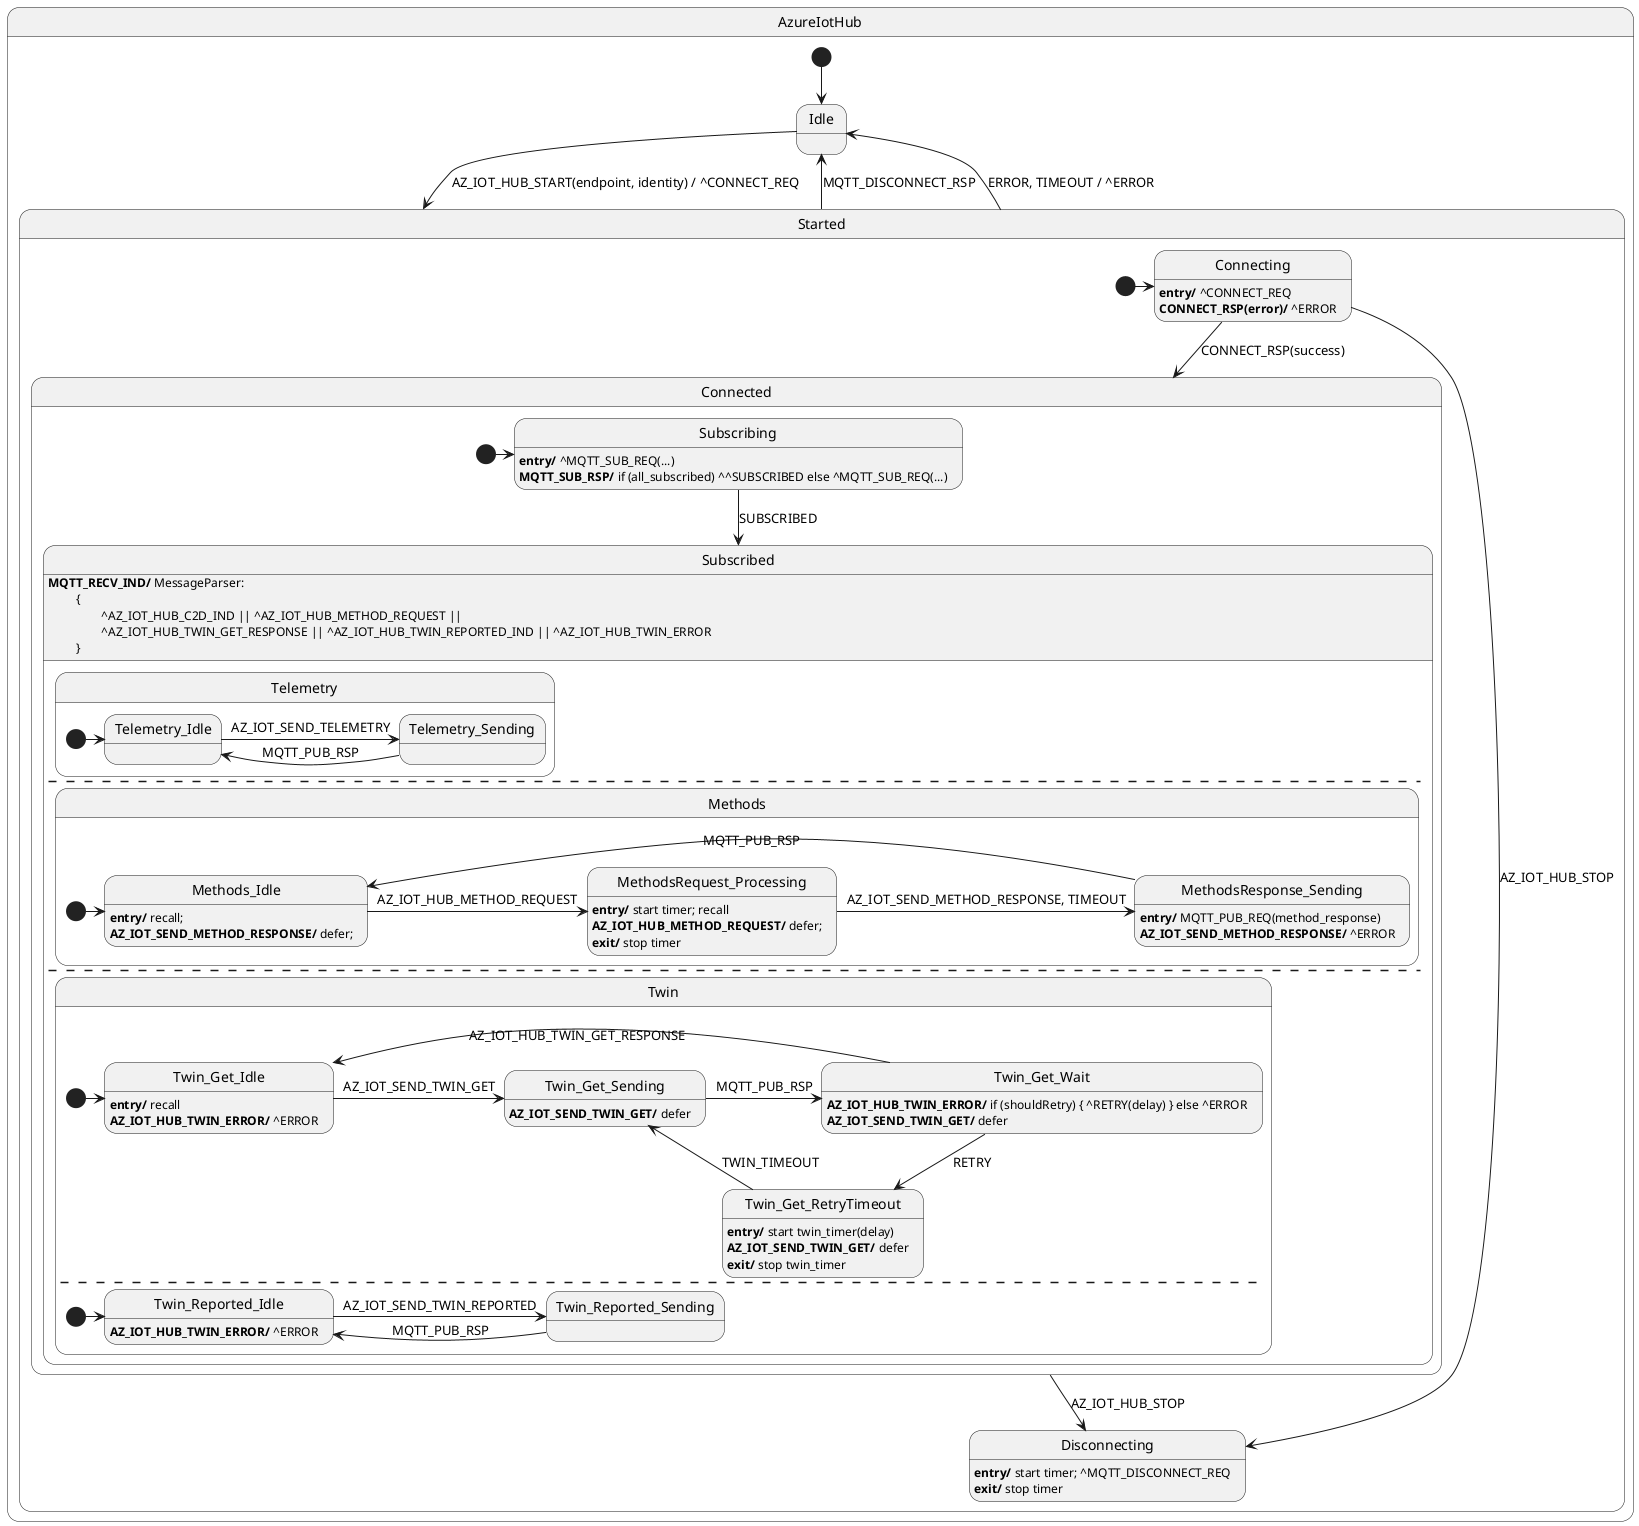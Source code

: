 @startuml

state AzureIotHub {
    state Idle
    state Started {
        state Connecting
        Connecting : <b>entry/</b> ^CONNECT_REQ
        Connecting : <b>CONNECT_RSP(error)/</b> ^ERROR

        state Connected {
            state Subscribing
            Subscribing : <b>entry/</b> ^MQTT_SUB_REQ(...)
            Subscribing : <b>MQTT_SUB_RSP/</b> if (all_subscribed) ^^SUBSCRIBED else ^MQTT_SUB_REQ(...)
            state Subscribed {
                state Telemetry {
                    state Telemetry_Idle
                    state Telemetry_Sending

                    [*] -> Telemetry_Idle
                    Telemetry_Idle -> Telemetry_Sending : AZ_IOT_SEND_TELEMETRY
                    Telemetry_Sending -> Telemetry_Idle : MQTT_PUB_RSP
                }
                --
                state Methods {
                    state Methods_Idle
                    Methods_Idle : <b>entry/</b> recall;
                    Methods_Idle : <b>AZ_IOT_SEND_METHOD_RESPONSE/</b> defer;

                    state MethodsRequest_Processing
                    MethodsRequest_Processing : <b>entry/</b> start timer; recall
                    MethodsRequest_Processing : <b>AZ_IOT_HUB_METHOD_REQUEST/</b> defer;
                    MethodsRequest_Processing : <b>exit/</b> stop timer

                    state MethodsResponse_Sending
                    MethodsResponse_Sending : <b>entry/</b> MQTT_PUB_REQ(method_response)
                    MethodsResponse_Sending : <b>AZ_IOT_SEND_METHOD_RESPONSE/</b> ^ERROR

                    [*] -> Methods_Idle
                    Methods_Idle -> MethodsRequest_Processing : AZ_IOT_HUB_METHOD_REQUEST
                    MethodsRequest_Processing -> MethodsResponse_Sending : AZ_IOT_SEND_METHOD_RESPONSE, TIMEOUT
                    MethodsResponse_Sending -> Methods_Idle : MQTT_PUB_RSP
                }
                --
                state Twin {
                    state Twin_Get_Idle
                    Twin_Get_Idle : <b>entry/</b> recall
                    Twin_Get_Idle : <b>AZ_IOT_HUB_TWIN_ERROR/</b> ^ERROR

                    state Twin_Get_Sending
                    Twin_Get_Sending : <b>AZ_IOT_SEND_TWIN_GET/</b> defer

                    state Twin_Get_Wait
                    Twin_Get_Wait : <b>AZ_IOT_HUB_TWIN_ERROR/</b> if (shouldRetry) { ^RETRY(delay) } else ^ERROR
                    Twin_Get_Wait : <b>AZ_IOT_SEND_TWIN_GET/</b> defer

                    state Twin_Get_RetryTimeout
                    Twin_Get_RetryTimeout : <b>entry/</b> start twin_timer(delay)
                    Twin_Get_RetryTimeout : <b>AZ_IOT_SEND_TWIN_GET/</b> defer
                    Twin_Get_RetryTimeout : <b>exit/</b> stop twin_timer

                    [*] -> Twin_Get_Idle
                    Twin_Get_Idle -> Twin_Get_Sending : AZ_IOT_SEND_TWIN_GET
                    Twin_Get_Sending -> Twin_Get_Wait : MQTT_PUB_RSP
                    Twin_Get_Wait -> Twin_Get_Idle : AZ_IOT_HUB_TWIN_GET_RESPONSE
                    Twin_Get_Wait --> Twin_Get_RetryTimeout : RETRY
                    Twin_Get_RetryTimeout -> Twin_Get_Sending : TWIN_TIMEOUT

                    ---

                    state Twin_Reported_Idle
                    Twin_Reported_Idle : <b>AZ_IOT_HUB_TWIN_ERROR/</b> ^ERROR

                    state Twin_Reported_Sending

                    [*] -> Twin_Reported_Idle
                    Twin_Reported_Idle -> Twin_Reported_Sending : AZ_IOT_SEND_TWIN_REPORTED
                    Twin_Reported_Sending -> Twin_Reported_Idle : MQTT_PUB_RSP
                }
            }

            ' TODO: Some of the events should be internal to allow defer/recall queues to work:
            Subscribed : <b>MQTT_RECV_IND/</b> MessageParser: 
            Subscribed : \t {
            Subscribed : \t\t ^AZ_IOT_HUB_C2D_IND || ^AZ_IOT_HUB_METHOD_REQUEST || 
            Subscribed : \t\t ^AZ_IOT_HUB_TWIN_GET_RESPONSE || ^AZ_IOT_HUB_TWIN_REPORTED_IND || ^AZ_IOT_HUB_TWIN_ERROR
            Subscribed : \t }

            [*] -> Subscribing
            Subscribing --> Subscribed : SUBSCRIBED
        }

        state Disconnecting
        Disconnecting : <b>entry/</b> start timer; ^MQTT_DISCONNECT_REQ
        Disconnecting : <b>exit/</b> stop timer

        [*] -> Connecting
        Connecting --> Connected : CONNECT_RSP(success)
        Connecting --> Disconnecting : AZ_IOT_HUB_STOP
        Connected --> Disconnecting : AZ_IOT_HUB_STOP
    }

    [*] --> Idle
    Idle -> Started : AZ_IOT_HUB_START(endpoint, identity) / ^CONNECT_REQ
    Started --> Idle : MQTT_DISCONNECT_RSP
    Started --> Idle : ERROR, TIMEOUT / ^ERROR
}

@enduml

